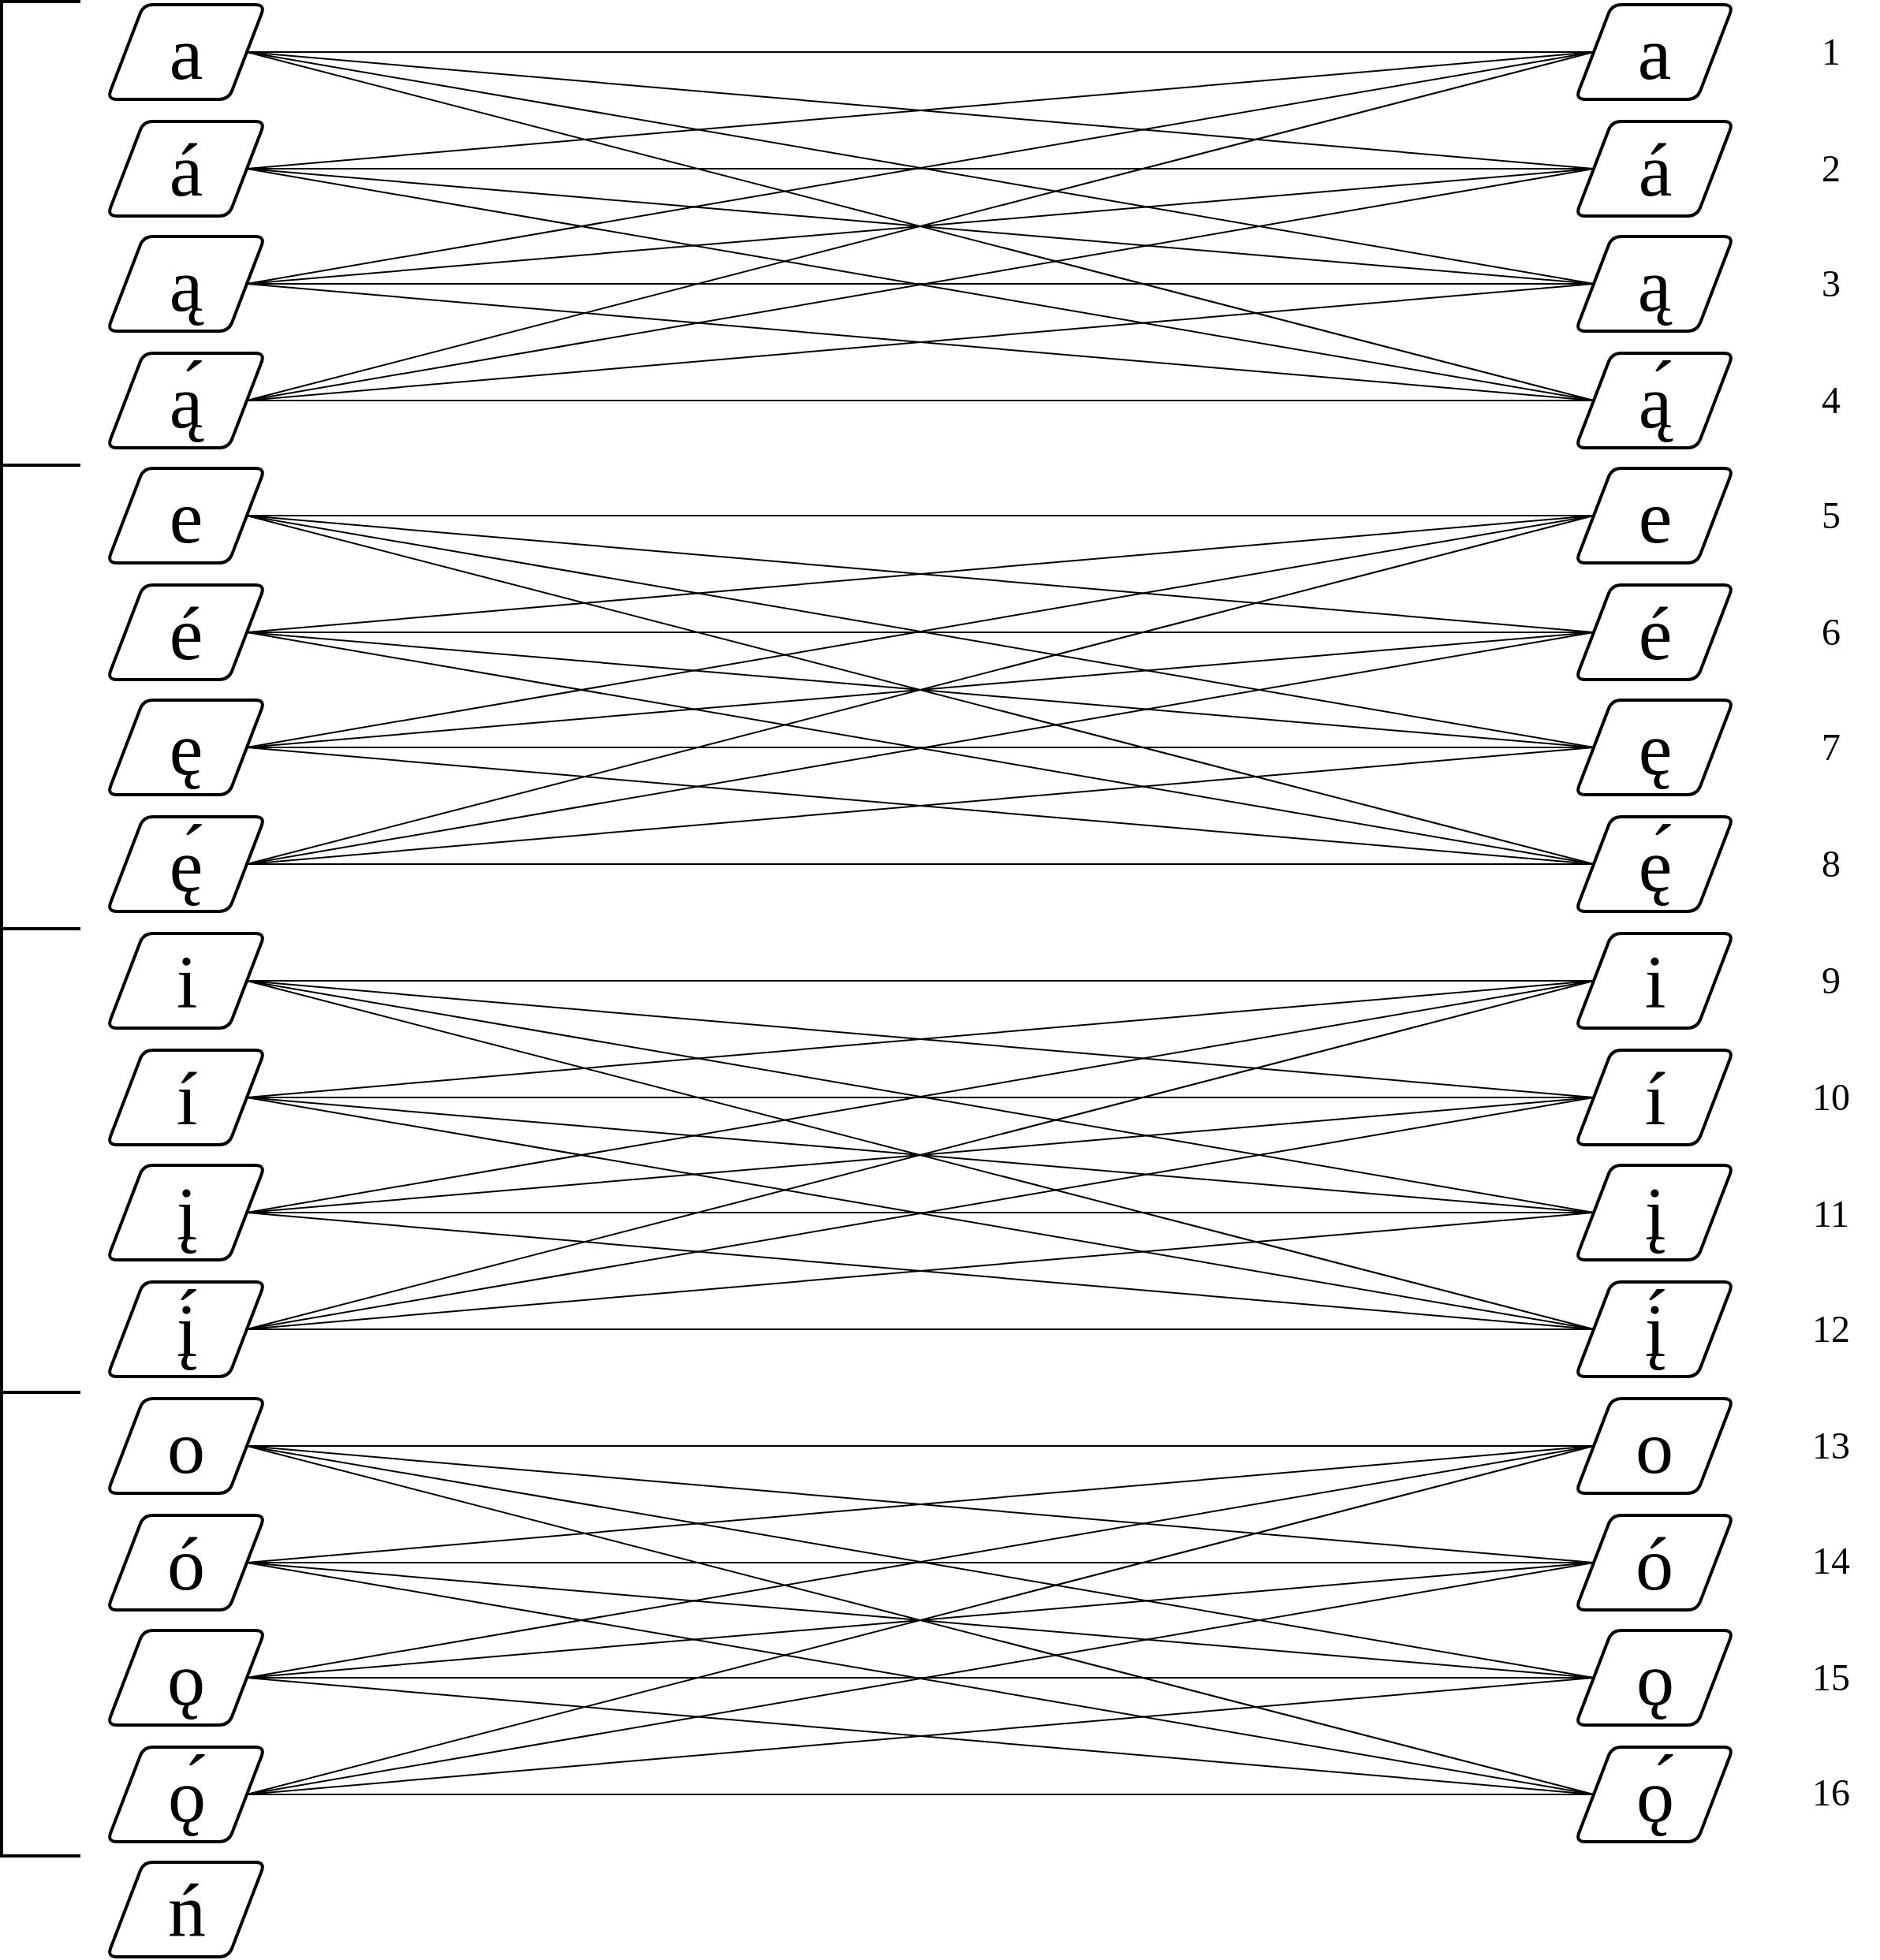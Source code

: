 <mxfile version="22.1.18" type="github">
  <diagram name="Page-1" id="VQsHgmHpjilepcqTfe5d">
    <mxGraphModel dx="2833" dy="4463" grid="0" gridSize="10" guides="1" tooltips="1" connect="1" arrows="1" fold="1" page="0" pageScale="1" pageWidth="850" pageHeight="1100" math="0" shadow="0">
      <root>
        <mxCell id="0" />
        <mxCell id="1" parent="0" />
        <mxCell id="oji7Lh0gevjrnALUTzUG-9" value="" style="strokeWidth=2;html=1;shape=mxgraph.flowchart.annotation_1;align=left;pointerEvents=1;" parent="1" vertex="1">
          <mxGeometry x="-1330" y="-3661" width="50" height="294" as="geometry" />
        </mxCell>
        <mxCell id="oji7Lh0gevjrnALUTzUG-10" value="" style="strokeWidth=2;html=1;shape=mxgraph.flowchart.annotation_1;align=left;pointerEvents=1;" parent="1" vertex="1">
          <mxGeometry x="-1330" y="-3367" width="50" height="294" as="geometry" />
        </mxCell>
        <mxCell id="oji7Lh0gevjrnALUTzUG-11" value="" style="strokeWidth=2;html=1;shape=mxgraph.flowchart.annotation_1;align=left;pointerEvents=1;" parent="1" vertex="1">
          <mxGeometry x="-1330" y="-3073" width="50" height="294" as="geometry" />
        </mxCell>
        <mxCell id="oji7Lh0gevjrnALUTzUG-12" value="" style="strokeWidth=2;html=1;shape=mxgraph.flowchart.annotation_1;align=left;pointerEvents=1;" parent="1" vertex="1">
          <mxGeometry x="-1330" y="-2779" width="50" height="294" as="geometry" />
        </mxCell>
        <mxCell id="oji7Lh0gevjrnALUTzUG-51" value="" style="endArrow=none;html=1;rounded=0;exitX=1;exitY=0.5;exitDx=0;exitDy=0;entryX=0;entryY=0.5;entryDx=0;entryDy=0;" parent="1" source="CE21XfU1R8qpKtoGvkG8-37" target="oji7Lh0gevjrnALUTzUG-56" edge="1">
          <mxGeometry width="50" height="50" relative="1" as="geometry">
            <mxPoint x="-890" y="-3445" as="sourcePoint" />
            <mxPoint x="-708.5" y="-3629" as="targetPoint" />
          </mxGeometry>
        </mxCell>
        <mxCell id="oji7Lh0gevjrnALUTzUG-52" value="" style="endArrow=none;html=1;rounded=0;entryX=0;entryY=0.5;entryDx=0;entryDy=0;exitX=1;exitY=0.5;exitDx=0;exitDy=0;" parent="1" source="CE21XfU1R8qpKtoGvkG8-37" target="oji7Lh0gevjrnALUTzUG-58" edge="1">
          <mxGeometry width="50" height="50" relative="1" as="geometry">
            <mxPoint x="-1169" y="-3612" as="sourcePoint" />
            <mxPoint x="-708.5" y="-3555" as="targetPoint" />
          </mxGeometry>
        </mxCell>
        <mxCell id="oji7Lh0gevjrnALUTzUG-54" value="" style="endArrow=none;html=1;rounded=0;exitX=1;exitY=0.5;exitDx=0;exitDy=0;entryX=0;entryY=0.5;entryDx=0;entryDy=0;" parent="1" source="CE21XfU1R8qpKtoGvkG8-37" target="oji7Lh0gevjrnALUTzUG-60" edge="1">
          <mxGeometry width="50" height="50" relative="1" as="geometry">
            <mxPoint x="-890" y="-3445" as="sourcePoint" />
            <mxPoint x="-708.5" y="-3482" as="targetPoint" />
          </mxGeometry>
        </mxCell>
        <mxCell id="oji7Lh0gevjrnALUTzUG-55" value="" style="endArrow=none;html=1;rounded=0;entryX=0;entryY=0.5;entryDx=0;entryDy=0;exitX=1;exitY=0.5;exitDx=0;exitDy=0;" parent="1" source="CE21XfU1R8qpKtoGvkG8-37" target="oji7Lh0gevjrnALUTzUG-62" edge="1">
          <mxGeometry width="50" height="50" relative="1" as="geometry">
            <mxPoint x="-1167" y="-3630" as="sourcePoint" />
            <mxPoint x="-708.5" y="-3408" as="targetPoint" />
          </mxGeometry>
        </mxCell>
        <mxCell id="oji7Lh0gevjrnALUTzUG-151" value="" style="endArrow=none;html=1;rounded=0;entryX=0;entryY=0.5;entryDx=0;entryDy=0;exitX=1;exitY=0.5;exitDx=0;exitDy=0;" parent="1" source="CE21XfU1R8qpKtoGvkG8-39" target="oji7Lh0gevjrnALUTzUG-56" edge="1">
          <mxGeometry width="50" height="50" relative="1" as="geometry">
            <mxPoint x="-591" y="-3381" as="sourcePoint" />
            <mxPoint x="-541" y="-3431" as="targetPoint" />
          </mxGeometry>
        </mxCell>
        <mxCell id="oji7Lh0gevjrnALUTzUG-152" value="" style="endArrow=none;html=1;rounded=0;entryX=0;entryY=0.5;entryDx=0;entryDy=0;exitX=1;exitY=0.5;exitDx=0;exitDy=0;" parent="1" source="CE21XfU1R8qpKtoGvkG8-41" target="oji7Lh0gevjrnALUTzUG-56" edge="1">
          <mxGeometry width="50" height="50" relative="1" as="geometry">
            <mxPoint x="-591" y="-3381" as="sourcePoint" />
            <mxPoint x="-541" y="-3431" as="targetPoint" />
          </mxGeometry>
        </mxCell>
        <mxCell id="oji7Lh0gevjrnALUTzUG-169" value="" style="endArrow=none;html=1;rounded=0;entryX=0;entryY=0.5;entryDx=0;entryDy=0;exitX=1;exitY=0.5;exitDx=0;exitDy=0;" parent="1" source="CE21XfU1R8qpKtoGvkG8-43" target="oji7Lh0gevjrnALUTzUG-56" edge="1">
          <mxGeometry width="50" height="50" relative="1" as="geometry">
            <mxPoint x="-607" y="-3712" as="sourcePoint" />
            <mxPoint x="-351" y="-3749" as="targetPoint" />
          </mxGeometry>
        </mxCell>
        <mxCell id="oji7Lh0gevjrnALUTzUG-182" value="" style="endArrow=none;html=1;rounded=0;exitX=1;exitY=0.5;exitDx=0;exitDy=0;entryX=0;entryY=0.5;entryDx=0;entryDy=0;" parent="1" source="CE21XfU1R8qpKtoGvkG8-39" target="oji7Lh0gevjrnALUTzUG-58" edge="1">
          <mxGeometry width="50" height="50" relative="1" as="geometry">
            <mxPoint x="-636" y="-3806" as="sourcePoint" />
            <mxPoint x="-380" y="-3843" as="targetPoint" />
          </mxGeometry>
        </mxCell>
        <mxCell id="oji7Lh0gevjrnALUTzUG-183" value="" style="endArrow=none;html=1;rounded=0;exitX=1;exitY=0.5;exitDx=0;exitDy=0;entryX=0;entryY=0.5;entryDx=0;entryDy=0;" parent="1" source="CE21XfU1R8qpKtoGvkG8-39" target="oji7Lh0gevjrnALUTzUG-60" edge="1">
          <mxGeometry width="50" height="50" relative="1" as="geometry">
            <mxPoint x="-626" y="-3796" as="sourcePoint" />
            <mxPoint x="-370" y="-3833" as="targetPoint" />
          </mxGeometry>
        </mxCell>
        <mxCell id="oji7Lh0gevjrnALUTzUG-184" value="" style="endArrow=none;html=1;rounded=0;exitX=1;exitY=0.5;exitDx=0;exitDy=0;entryX=0;entryY=0.5;entryDx=0;entryDy=0;" parent="1" source="CE21XfU1R8qpKtoGvkG8-39" target="oji7Lh0gevjrnALUTzUG-62" edge="1">
          <mxGeometry width="50" height="50" relative="1" as="geometry">
            <mxPoint x="-616" y="-3786" as="sourcePoint" />
            <mxPoint x="-360" y="-3823" as="targetPoint" />
          </mxGeometry>
        </mxCell>
        <mxCell id="VI83C3xkR88cXbr1cVf5-51" value="" style="endArrow=none;html=1;rounded=0;startSize=14;endSize=14;sourcePerimeterSpacing=8;targetPerimeterSpacing=8;curved=1;exitX=1;exitY=0.5;exitDx=0;exitDy=0;entryX=0;entryY=0.5;entryDx=0;entryDy=0;" parent="1" source="CE21XfU1R8qpKtoGvkG8-41" target="oji7Lh0gevjrnALUTzUG-58" edge="1">
          <mxGeometry width="50" height="50" relative="1" as="geometry">
            <mxPoint x="-1053" y="-3424" as="sourcePoint" />
            <mxPoint x="-344" y="-3535" as="targetPoint" />
          </mxGeometry>
        </mxCell>
        <mxCell id="0WpfNRxVd8SMMB5D23eY-1" value="" style="endArrow=none;html=1;rounded=0;exitX=1;exitY=0.5;exitDx=0;exitDy=0;entryX=0;entryY=0.5;entryDx=0;entryDy=0;" parent="1" source="CE21XfU1R8qpKtoGvkG8-41" target="oji7Lh0gevjrnALUTzUG-60" edge="1">
          <mxGeometry width="50" height="50" relative="1" as="geometry">
            <mxPoint x="-811" y="-3735" as="sourcePoint" />
            <mxPoint x="-705" y="-3738" as="targetPoint" />
          </mxGeometry>
        </mxCell>
        <mxCell id="CE21XfU1R8qpKtoGvkG8-37" value="" style="shape=parallelogram;html=1;strokeWidth=2;perimeter=parallelogramPerimeter;whiteSpace=wrap;rounded=1;arcSize=12;size=0.23;fontFamily=IBM Plex Sans;container=0;" parent="1" vertex="1">
          <mxGeometry x="-1263" y="-3659" width="100" height="60" as="geometry" />
        </mxCell>
        <mxCell id="CE21XfU1R8qpKtoGvkG8-38" value="&lt;font face=&quot;CMU Serif&quot; style=&quot;font-size: 48px;&quot;&gt;a&lt;/font&gt;" style="text;strokeColor=none;align=center;fillColor=none;html=1;verticalAlign=middle;whiteSpace=wrap;rounded=0;fontSize=30;container=0;" parent="1" vertex="1">
          <mxGeometry x="-1225" y="-3644" width="24" height="30" as="geometry" />
        </mxCell>
        <mxCell id="CE21XfU1R8qpKtoGvkG8-39" value="" style="shape=parallelogram;html=1;strokeWidth=2;perimeter=parallelogramPerimeter;whiteSpace=wrap;rounded=1;arcSize=12;size=0.23;fontFamily=IBM Plex Sans;container=0;" parent="1" vertex="1">
          <mxGeometry x="-1263" y="-3585" width="100" height="60" as="geometry" />
        </mxCell>
        <mxCell id="CE21XfU1R8qpKtoGvkG8-40" value="&lt;font style=&quot;font-size: 48px;&quot; face=&quot;CMU Serif&quot;&gt;á&lt;/font&gt;" style="text;strokeColor=none;align=center;fillColor=none;html=1;verticalAlign=middle;whiteSpace=wrap;rounded=0;fontSize=30;container=0;" parent="1" vertex="1">
          <mxGeometry x="-1226" y="-3570" width="26" height="30" as="geometry" />
        </mxCell>
        <mxCell id="CE21XfU1R8qpKtoGvkG8-41" value="" style="shape=parallelogram;html=1;strokeWidth=2;perimeter=parallelogramPerimeter;whiteSpace=wrap;rounded=1;arcSize=12;size=0.23;fontFamily=IBM Plex Sans;container=0;" parent="1" vertex="1">
          <mxGeometry x="-1263" y="-3512" width="100" height="60" as="geometry" />
        </mxCell>
        <mxCell id="CE21XfU1R8qpKtoGvkG8-42" value="&lt;font style=&quot;font-size: 48px;&quot; face=&quot;CMU Serif&quot;&gt;ą&lt;/font&gt;" style="text;strokeColor=none;align=center;fillColor=none;html=1;verticalAlign=middle;whiteSpace=wrap;rounded=0;fontSize=30;container=0;" parent="1" vertex="1">
          <mxGeometry x="-1225" y="-3497" width="24" height="30" as="geometry" />
        </mxCell>
        <mxCell id="CE21XfU1R8qpKtoGvkG8-43" value="" style="shape=parallelogram;html=1;strokeWidth=2;perimeter=parallelogramPerimeter;whiteSpace=wrap;rounded=1;arcSize=12;size=0.23;fontFamily=IBM Plex Sans;container=0;" parent="1" vertex="1">
          <mxGeometry x="-1263" y="-3438" width="100" height="60" as="geometry" />
        </mxCell>
        <mxCell id="CE21XfU1R8qpKtoGvkG8-44" value="&lt;p&gt;&lt;font style=&quot;font-size: 48px;&quot; face=&quot;CMU Serif&quot;&gt;ą́&lt;/font&gt;&lt;/p&gt;" style="text;strokeColor=none;align=center;fillColor=none;html=1;verticalAlign=middle;whiteSpace=wrap;rounded=0;fontSize=30;container=0;" parent="1" vertex="1">
          <mxGeometry x="-1224" y="-3423" width="22" height="30" as="geometry" />
        </mxCell>
        <mxCell id="CE21XfU1R8qpKtoGvkG8-45" value="" style="shape=parallelogram;html=1;strokeWidth=2;perimeter=parallelogramPerimeter;whiteSpace=wrap;rounded=1;arcSize=12;size=0.23;fontFamily=IBM Plex Sans;container=0;" parent="1" vertex="1">
          <mxGeometry x="-1263" y="-3365" width="100" height="60" as="geometry" />
        </mxCell>
        <mxCell id="CE21XfU1R8qpKtoGvkG8-46" value="&lt;font style=&quot;font-size: 48px;&quot; face=&quot;CMU Serif&quot;&gt;e&lt;/font&gt;" style="text;strokeColor=none;align=center;fillColor=none;html=1;verticalAlign=middle;whiteSpace=wrap;rounded=0;fontSize=30;container=0;" parent="1" vertex="1">
          <mxGeometry x="-1223" y="-3350" width="20" height="30" as="geometry" />
        </mxCell>
        <mxCell id="CE21XfU1R8qpKtoGvkG8-47" value="" style="shape=parallelogram;html=1;strokeWidth=2;perimeter=parallelogramPerimeter;whiteSpace=wrap;rounded=1;arcSize=12;size=0.23;fontFamily=IBM Plex Sans;container=0;" parent="1" vertex="1">
          <mxGeometry x="-1263" y="-3291" width="100" height="60" as="geometry" />
        </mxCell>
        <mxCell id="CE21XfU1R8qpKtoGvkG8-48" value="&lt;font style=&quot;font-size: 48px;&quot; face=&quot;CMU Serif&quot;&gt;é&lt;/font&gt;" style="text;strokeColor=none;align=center;fillColor=none;html=1;verticalAlign=middle;whiteSpace=wrap;rounded=0;fontSize=30;container=0;" parent="1" vertex="1">
          <mxGeometry x="-1223" y="-3276" width="20" height="30" as="geometry" />
        </mxCell>
        <mxCell id="CE21XfU1R8qpKtoGvkG8-49" value="" style="shape=parallelogram;html=1;strokeWidth=2;perimeter=parallelogramPerimeter;whiteSpace=wrap;rounded=1;arcSize=12;size=0.23;fontFamily=IBM Plex Sans;container=0;" parent="1" vertex="1">
          <mxGeometry x="-1263" y="-3218" width="100" height="60" as="geometry" />
        </mxCell>
        <mxCell id="CE21XfU1R8qpKtoGvkG8-50" value="&lt;font style=&quot;font-size: 48px;&quot; face=&quot;CMU Serif&quot;&gt;ę&lt;/font&gt;" style="text;strokeColor=none;align=center;fillColor=none;html=1;verticalAlign=middle;whiteSpace=wrap;rounded=0;fontSize=30;container=0;" parent="1" vertex="1">
          <mxGeometry x="-1223" y="-3203" width="20" height="30" as="geometry" />
        </mxCell>
        <mxCell id="CE21XfU1R8qpKtoGvkG8-51" value="" style="shape=parallelogram;html=1;strokeWidth=2;perimeter=parallelogramPerimeter;whiteSpace=wrap;rounded=1;arcSize=12;size=0.23;fontFamily=IBM Plex Sans;container=0;" parent="1" vertex="1">
          <mxGeometry x="-1263" y="-3144" width="100" height="60" as="geometry" />
        </mxCell>
        <mxCell id="CE21XfU1R8qpKtoGvkG8-52" value="&lt;font style=&quot;font-size: 48px;&quot; face=&quot;CMU Serif&quot;&gt;ę́&lt;/font&gt;" style="text;strokeColor=none;align=center;fillColor=none;html=1;verticalAlign=middle;whiteSpace=wrap;rounded=0;fontSize=30;container=0;" parent="1" vertex="1">
          <mxGeometry x="-1223" y="-3129" width="20" height="30" as="geometry" />
        </mxCell>
        <mxCell id="CE21XfU1R8qpKtoGvkG8-53" value="" style="shape=parallelogram;html=1;strokeWidth=2;perimeter=parallelogramPerimeter;whiteSpace=wrap;rounded=1;arcSize=12;size=0.23;fontFamily=IBM Plex Sans;container=0;" parent="1" vertex="1">
          <mxGeometry x="-1263" y="-3070" width="100" height="60" as="geometry" />
        </mxCell>
        <mxCell id="CE21XfU1R8qpKtoGvkG8-54" value="&lt;font face=&quot;CMU Serif&quot; style=&quot;font-size: 48px;&quot;&gt;i&lt;/font&gt;" style="text;strokeColor=none;align=center;fillColor=none;html=1;verticalAlign=middle;whiteSpace=wrap;rounded=0;fontSize=30;container=0;" parent="1" vertex="1">
          <mxGeometry x="-1220.5" y="-3055" width="15" height="30" as="geometry" />
        </mxCell>
        <mxCell id="CE21XfU1R8qpKtoGvkG8-55" value="" style="shape=parallelogram;html=1;strokeWidth=2;perimeter=parallelogramPerimeter;whiteSpace=wrap;rounded=1;arcSize=12;size=0.23;fontFamily=IBM Plex Sans;container=0;" parent="1" vertex="1">
          <mxGeometry x="-1263" y="-2996" width="100" height="60" as="geometry" />
        </mxCell>
        <mxCell id="CE21XfU1R8qpKtoGvkG8-56" value="&lt;font style=&quot;font-size: 48px;&quot; face=&quot;CMU Serif&quot;&gt;í&lt;/font&gt;" style="text;strokeColor=none;align=center;fillColor=none;html=1;verticalAlign=middle;whiteSpace=wrap;rounded=0;fontSize=30;container=0;" parent="1" vertex="1">
          <mxGeometry x="-1219.5" y="-2981" width="13" height="30" as="geometry" />
        </mxCell>
        <mxCell id="CE21XfU1R8qpKtoGvkG8-57" value="" style="shape=parallelogram;html=1;strokeWidth=2;perimeter=parallelogramPerimeter;whiteSpace=wrap;rounded=1;arcSize=12;size=0.23;fontFamily=IBM Plex Sans;container=0;" parent="1" vertex="1">
          <mxGeometry x="-1263" y="-2923" width="100" height="60" as="geometry" />
        </mxCell>
        <mxCell id="CE21XfU1R8qpKtoGvkG8-58" value="&lt;font style=&quot;font-size: 48px;&quot; face=&quot;CMU Serif&quot;&gt;į&lt;/font&gt;" style="text;strokeColor=none;align=center;fillColor=none;html=1;verticalAlign=middle;whiteSpace=wrap;rounded=0;fontSize=30;container=0;" parent="1" vertex="1">
          <mxGeometry x="-1219.5" y="-2908" width="13" height="30" as="geometry" />
        </mxCell>
        <mxCell id="CE21XfU1R8qpKtoGvkG8-59" value="" style="shape=parallelogram;html=1;strokeWidth=2;perimeter=parallelogramPerimeter;whiteSpace=wrap;rounded=1;arcSize=12;size=0.23;fontFamily=IBM Plex Sans;container=0;" parent="1" vertex="1">
          <mxGeometry x="-1263" y="-2849" width="100" height="60" as="geometry" />
        </mxCell>
        <mxCell id="CE21XfU1R8qpKtoGvkG8-60" value="&lt;font style=&quot;font-size: 48px;&quot; face=&quot;CMU Serif&quot;&gt;į́&lt;/font&gt;" style="text;strokeColor=none;align=center;fillColor=none;html=1;verticalAlign=middle;whiteSpace=wrap;rounded=0;fontSize=30;container=0;" parent="1" vertex="1">
          <mxGeometry x="-1219.5" y="-2834" width="13" height="30" as="geometry" />
        </mxCell>
        <mxCell id="oji7Lh0gevjrnALUTzUG-1" value="" style="shape=parallelogram;html=1;strokeWidth=2;perimeter=parallelogramPerimeter;whiteSpace=wrap;rounded=1;arcSize=12;size=0.23;fontFamily=IBM Plex Sans;container=0;" parent="1" vertex="1">
          <mxGeometry x="-1263" y="-2775" width="100" height="60" as="geometry" />
        </mxCell>
        <mxCell id="oji7Lh0gevjrnALUTzUG-2" value="&lt;font style=&quot;font-size: 48px;&quot; face=&quot;CMU Serif&quot;&gt;o&lt;/font&gt;" style="text;strokeColor=none;align=center;fillColor=none;html=1;verticalAlign=middle;whiteSpace=wrap;rounded=0;fontSize=30;container=0;" parent="1" vertex="1">
          <mxGeometry x="-1224" y="-2760" width="22" height="30" as="geometry" />
        </mxCell>
        <mxCell id="oji7Lh0gevjrnALUTzUG-3" value="" style="shape=parallelogram;html=1;strokeWidth=2;perimeter=parallelogramPerimeter;whiteSpace=wrap;rounded=1;arcSize=12;size=0.23;fontFamily=IBM Plex Sans;container=0;" parent="1" vertex="1">
          <mxGeometry x="-1263" y="-2701" width="100" height="60" as="geometry" />
        </mxCell>
        <mxCell id="oji7Lh0gevjrnALUTzUG-4" value="&lt;font style=&quot;font-size: 48px;&quot; face=&quot;CMU Serif&quot;&gt;ó&lt;/font&gt;" style="text;strokeColor=none;align=center;fillColor=none;html=1;verticalAlign=middle;whiteSpace=wrap;rounded=0;fontSize=30;container=0;" parent="1" vertex="1">
          <mxGeometry x="-1224" y="-2686" width="22" height="30" as="geometry" />
        </mxCell>
        <mxCell id="oji7Lh0gevjrnALUTzUG-5" value="" style="shape=parallelogram;html=1;strokeWidth=2;perimeter=parallelogramPerimeter;whiteSpace=wrap;rounded=1;arcSize=12;size=0.23;fontFamily=IBM Plex Sans;container=0;" parent="1" vertex="1">
          <mxGeometry x="-1263" y="-2628" width="100" height="60" as="geometry" />
        </mxCell>
        <mxCell id="oji7Lh0gevjrnALUTzUG-6" value="&lt;font style=&quot;font-size: 48px;&quot; face=&quot;CMU Serif&quot;&gt;ǫ&lt;/font&gt;" style="text;strokeColor=none;align=center;fillColor=none;html=1;verticalAlign=middle;whiteSpace=wrap;rounded=0;fontSize=30;container=0;" parent="1" vertex="1">
          <mxGeometry x="-1224" y="-2613" width="22" height="30" as="geometry" />
        </mxCell>
        <mxCell id="oji7Lh0gevjrnALUTzUG-7" value="" style="shape=parallelogram;html=1;strokeWidth=2;perimeter=parallelogramPerimeter;whiteSpace=wrap;rounded=1;arcSize=12;size=0.23;fontFamily=IBM Plex Sans;container=0;" parent="1" vertex="1">
          <mxGeometry x="-1263" y="-2554" width="100" height="60" as="geometry" />
        </mxCell>
        <mxCell id="oji7Lh0gevjrnALUTzUG-8" value="&lt;font style=&quot;font-size: 48px;&quot; face=&quot;CMU Serif&quot;&gt;ǫ́&lt;/font&gt;" style="text;strokeColor=none;align=center;fillColor=none;html=1;verticalAlign=middle;whiteSpace=wrap;rounded=0;fontSize=30;container=0;" parent="1" vertex="1">
          <mxGeometry x="-1223.5" y="-2539" width="21" height="30" as="geometry" />
        </mxCell>
        <mxCell id="oji7Lh0gevjrnALUTzUG-13" value="" style="shape=parallelogram;html=1;strokeWidth=2;perimeter=parallelogramPerimeter;whiteSpace=wrap;rounded=1;arcSize=12;size=0.23;fontFamily=IBM Plex Sans;container=0;" parent="1" vertex="1">
          <mxGeometry x="-1263" y="-2481" width="100" height="60" as="geometry" />
        </mxCell>
        <mxCell id="oji7Lh0gevjrnALUTzUG-14" value="&lt;font style=&quot;font-size: 48px;&quot; face=&quot;CMU Serif&quot;&gt;ń&lt;/font&gt;" style="text;strokeColor=none;align=center;fillColor=none;html=1;verticalAlign=middle;whiteSpace=wrap;rounded=0;fontSize=30;container=0;" parent="1" vertex="1">
          <mxGeometry x="-1225.5" y="-2466" width="25" height="30" as="geometry" />
        </mxCell>
        <mxCell id="oji7Lh0gevjrnALUTzUG-56" value="" style="shape=parallelogram;html=1;strokeWidth=2;perimeter=parallelogramPerimeter;whiteSpace=wrap;rounded=1;arcSize=12;size=0.23;fontFamily=IBM Plex Sans;container=0;" parent="1" vertex="1">
          <mxGeometry x="-332" y="-3659" width="100" height="60" as="geometry" />
        </mxCell>
        <mxCell id="oji7Lh0gevjrnALUTzUG-57" value="&lt;font face=&quot;CMU Serif&quot; style=&quot;font-size: 48px;&quot;&gt;a&lt;/font&gt;" style="text;strokeColor=none;align=center;fillColor=none;html=1;verticalAlign=middle;whiteSpace=wrap;rounded=0;fontSize=30;container=0;" parent="1" vertex="1">
          <mxGeometry x="-294" y="-3644" width="24" height="30" as="geometry" />
        </mxCell>
        <mxCell id="oji7Lh0gevjrnALUTzUG-58" value="" style="shape=parallelogram;html=1;strokeWidth=2;perimeter=parallelogramPerimeter;whiteSpace=wrap;rounded=1;arcSize=12;size=0.23;fontFamily=IBM Plex Sans;container=0;" parent="1" vertex="1">
          <mxGeometry x="-332" y="-3585" width="100" height="60" as="geometry" />
        </mxCell>
        <mxCell id="oji7Lh0gevjrnALUTzUG-59" value="&lt;font style=&quot;font-size: 48px;&quot; face=&quot;CMU Serif&quot;&gt;á&lt;/font&gt;" style="text;strokeColor=none;align=center;fillColor=none;html=1;verticalAlign=middle;whiteSpace=wrap;rounded=0;fontSize=30;container=0;" parent="1" vertex="1">
          <mxGeometry x="-294.5" y="-3570" width="25" height="30" as="geometry" />
        </mxCell>
        <mxCell id="oji7Lh0gevjrnALUTzUG-60" value="" style="shape=parallelogram;html=1;strokeWidth=2;perimeter=parallelogramPerimeter;whiteSpace=wrap;rounded=1;arcSize=12;size=0.23;fontFamily=IBM Plex Sans;container=0;" parent="1" vertex="1">
          <mxGeometry x="-332" y="-3512" width="100" height="60" as="geometry" />
        </mxCell>
        <mxCell id="oji7Lh0gevjrnALUTzUG-61" value="&lt;font style=&quot;font-size: 48px;&quot; face=&quot;CMU Serif&quot;&gt;ą&lt;/font&gt;" style="text;strokeColor=none;align=center;fillColor=none;html=1;verticalAlign=middle;whiteSpace=wrap;rounded=0;fontSize=30;container=0;" parent="1" vertex="1">
          <mxGeometry x="-294" y="-3497" width="24" height="30" as="geometry" />
        </mxCell>
        <mxCell id="oji7Lh0gevjrnALUTzUG-62" value="" style="shape=parallelogram;html=1;strokeWidth=2;perimeter=parallelogramPerimeter;whiteSpace=wrap;rounded=1;arcSize=12;size=0.23;fontFamily=IBM Plex Sans;container=0;" parent="1" vertex="1">
          <mxGeometry x="-332" y="-3438" width="100" height="60" as="geometry" />
        </mxCell>
        <mxCell id="oji7Lh0gevjrnALUTzUG-63" value="&lt;p&gt;&lt;font style=&quot;font-size: 48px;&quot; face=&quot;CMU Serif&quot;&gt;ą́&lt;/font&gt;&lt;/p&gt;" style="text;strokeColor=none;align=center;fillColor=none;html=1;verticalAlign=middle;whiteSpace=wrap;rounded=0;fontSize=30;container=0;" parent="1" vertex="1">
          <mxGeometry x="-292.5" y="-3423" width="21" height="30" as="geometry" />
        </mxCell>
        <mxCell id="oji7Lh0gevjrnALUTzUG-64" value="" style="shape=parallelogram;html=1;strokeWidth=2;perimeter=parallelogramPerimeter;whiteSpace=wrap;rounded=1;arcSize=12;size=0.23;fontFamily=IBM Plex Sans;container=0;" parent="1" vertex="1">
          <mxGeometry x="-332" y="-3365" width="100" height="60" as="geometry" />
        </mxCell>
        <mxCell id="oji7Lh0gevjrnALUTzUG-65" value="&lt;font style=&quot;font-size: 48px;&quot; face=&quot;CMU Serif&quot;&gt;e&lt;/font&gt;" style="text;strokeColor=none;align=center;fillColor=none;html=1;verticalAlign=middle;whiteSpace=wrap;rounded=0;fontSize=30;container=0;" parent="1" vertex="1">
          <mxGeometry x="-291.5" y="-3350" width="19" height="30" as="geometry" />
        </mxCell>
        <mxCell id="oji7Lh0gevjrnALUTzUG-66" value="" style="shape=parallelogram;html=1;strokeWidth=2;perimeter=parallelogramPerimeter;whiteSpace=wrap;rounded=1;arcSize=12;size=0.23;fontFamily=IBM Plex Sans;container=0;" parent="1" vertex="1">
          <mxGeometry x="-332" y="-3291" width="100" height="60" as="geometry" />
        </mxCell>
        <mxCell id="oji7Lh0gevjrnALUTzUG-67" value="&lt;font style=&quot;font-size: 48px;&quot; face=&quot;CMU Serif&quot;&gt;é&lt;/font&gt;" style="text;strokeColor=none;align=center;fillColor=none;html=1;verticalAlign=middle;whiteSpace=wrap;rounded=0;fontSize=30;container=0;" parent="1" vertex="1">
          <mxGeometry x="-291.5" y="-3276" width="19" height="30" as="geometry" />
        </mxCell>
        <mxCell id="oji7Lh0gevjrnALUTzUG-68" value="" style="shape=parallelogram;html=1;strokeWidth=2;perimeter=parallelogramPerimeter;whiteSpace=wrap;rounded=1;arcSize=12;size=0.23;fontFamily=IBM Plex Sans;container=0;" parent="1" vertex="1">
          <mxGeometry x="-332" y="-3218" width="100" height="60" as="geometry" />
        </mxCell>
        <mxCell id="oji7Lh0gevjrnALUTzUG-69" value="&lt;font style=&quot;font-size: 48px;&quot; face=&quot;CMU Serif&quot;&gt;ę&lt;/font&gt;" style="text;strokeColor=none;align=center;fillColor=none;html=1;verticalAlign=middle;whiteSpace=wrap;rounded=0;fontSize=30;container=0;" parent="1" vertex="1">
          <mxGeometry x="-291.5" y="-3203" width="19" height="30" as="geometry" />
        </mxCell>
        <mxCell id="oji7Lh0gevjrnALUTzUG-70" value="" style="shape=parallelogram;html=1;strokeWidth=2;perimeter=parallelogramPerimeter;whiteSpace=wrap;rounded=1;arcSize=12;size=0.23;fontFamily=IBM Plex Sans;container=0;" parent="1" vertex="1">
          <mxGeometry x="-332" y="-3144" width="100" height="60" as="geometry" />
        </mxCell>
        <mxCell id="oji7Lh0gevjrnALUTzUG-71" value="&lt;font style=&quot;font-size: 48px;&quot; face=&quot;CMU Serif&quot;&gt;ę́&lt;/font&gt;" style="text;strokeColor=none;align=center;fillColor=none;html=1;verticalAlign=middle;whiteSpace=wrap;rounded=0;fontSize=30;container=0;" parent="1" vertex="1">
          <mxGeometry x="-291.5" y="-3129" width="19" height="30" as="geometry" />
        </mxCell>
        <mxCell id="oji7Lh0gevjrnALUTzUG-72" value="" style="shape=parallelogram;html=1;strokeWidth=2;perimeter=parallelogramPerimeter;whiteSpace=wrap;rounded=1;arcSize=12;size=0.23;fontFamily=IBM Plex Sans;container=0;" parent="1" vertex="1">
          <mxGeometry x="-332" y="-3070" width="100" height="60" as="geometry" />
        </mxCell>
        <mxCell id="oji7Lh0gevjrnALUTzUG-73" value="&lt;font face=&quot;CMU Serif&quot; style=&quot;font-size: 48px;&quot;&gt;i&lt;/font&gt;" style="text;strokeColor=none;align=center;fillColor=none;html=1;verticalAlign=middle;whiteSpace=wrap;rounded=0;fontSize=30;container=0;" parent="1" vertex="1">
          <mxGeometry x="-287.5" y="-3055" width="11" height="30" as="geometry" />
        </mxCell>
        <mxCell id="oji7Lh0gevjrnALUTzUG-74" value="" style="shape=parallelogram;html=1;strokeWidth=2;perimeter=parallelogramPerimeter;whiteSpace=wrap;rounded=1;arcSize=12;size=0.23;fontFamily=IBM Plex Sans;container=0;" parent="1" vertex="1">
          <mxGeometry x="-332" y="-2996" width="100" height="60" as="geometry" />
        </mxCell>
        <mxCell id="oji7Lh0gevjrnALUTzUG-75" value="&lt;font style=&quot;font-size: 48px;&quot; face=&quot;CMU Serif&quot;&gt;í&lt;/font&gt;" style="text;strokeColor=none;align=center;fillColor=none;html=1;verticalAlign=middle;whiteSpace=wrap;rounded=0;fontSize=30;container=0;" parent="1" vertex="1">
          <mxGeometry x="-288.5" y="-2981" width="13" height="30" as="geometry" />
        </mxCell>
        <mxCell id="oji7Lh0gevjrnALUTzUG-76" value="" style="shape=parallelogram;html=1;strokeWidth=2;perimeter=parallelogramPerimeter;whiteSpace=wrap;rounded=1;arcSize=12;size=0.23;fontFamily=IBM Plex Sans;container=0;" parent="1" vertex="1">
          <mxGeometry x="-332" y="-2923" width="100" height="60" as="geometry" />
        </mxCell>
        <mxCell id="oji7Lh0gevjrnALUTzUG-77" value="&lt;font style=&quot;font-size: 48px;&quot; face=&quot;CMU Serif&quot;&gt;į&lt;/font&gt;" style="text;strokeColor=none;align=center;fillColor=none;html=1;verticalAlign=middle;whiteSpace=wrap;rounded=0;fontSize=30;container=0;" parent="1" vertex="1">
          <mxGeometry x="-287.5" y="-2908" width="11" height="30" as="geometry" />
        </mxCell>
        <mxCell id="oji7Lh0gevjrnALUTzUG-78" value="" style="shape=parallelogram;html=1;strokeWidth=2;perimeter=parallelogramPerimeter;whiteSpace=wrap;rounded=1;arcSize=12;size=0.23;fontFamily=IBM Plex Sans;container=0;" parent="1" vertex="1">
          <mxGeometry x="-332" y="-2849" width="100" height="60" as="geometry" />
        </mxCell>
        <mxCell id="oji7Lh0gevjrnALUTzUG-79" value="&lt;font style=&quot;font-size: 48px;&quot; face=&quot;CMU Serif&quot;&gt;į́&lt;/font&gt;" style="text;strokeColor=none;align=center;fillColor=none;html=1;verticalAlign=middle;whiteSpace=wrap;rounded=0;fontSize=30;container=0;" parent="1" vertex="1">
          <mxGeometry x="-287.5" y="-2834" width="11" height="30" as="geometry" />
        </mxCell>
        <mxCell id="oji7Lh0gevjrnALUTzUG-80" value="" style="shape=parallelogram;html=1;strokeWidth=2;perimeter=parallelogramPerimeter;whiteSpace=wrap;rounded=1;arcSize=12;size=0.23;fontFamily=IBM Plex Sans;container=0;" parent="1" vertex="1">
          <mxGeometry x="-332" y="-2775" width="100" height="60" as="geometry" />
        </mxCell>
        <mxCell id="oji7Lh0gevjrnALUTzUG-81" value="&lt;font style=&quot;font-size: 48px;&quot; face=&quot;CMU Serif&quot;&gt;o&lt;/font&gt;" style="text;strokeColor=none;align=center;fillColor=none;html=1;verticalAlign=middle;whiteSpace=wrap;rounded=0;fontSize=30;container=0;" parent="1" vertex="1">
          <mxGeometry x="-293" y="-2760" width="22" height="30" as="geometry" />
        </mxCell>
        <mxCell id="oji7Lh0gevjrnALUTzUG-82" value="" style="shape=parallelogram;html=1;strokeWidth=2;perimeter=parallelogramPerimeter;whiteSpace=wrap;rounded=1;arcSize=12;size=0.23;fontFamily=IBM Plex Sans;container=0;" parent="1" vertex="1">
          <mxGeometry x="-332" y="-2701" width="100" height="60" as="geometry" />
        </mxCell>
        <mxCell id="oji7Lh0gevjrnALUTzUG-83" value="&lt;font style=&quot;font-size: 48px;&quot; face=&quot;CMU Serif&quot;&gt;ó&lt;/font&gt;" style="text;strokeColor=none;align=center;fillColor=none;html=1;verticalAlign=middle;whiteSpace=wrap;rounded=0;fontSize=30;container=0;" parent="1" vertex="1">
          <mxGeometry x="-293" y="-2686" width="22" height="30" as="geometry" />
        </mxCell>
        <mxCell id="oji7Lh0gevjrnALUTzUG-84" value="" style="shape=parallelogram;html=1;strokeWidth=2;perimeter=parallelogramPerimeter;whiteSpace=wrap;rounded=1;arcSize=12;size=0.23;fontFamily=IBM Plex Sans;container=0;" parent="1" vertex="1">
          <mxGeometry x="-332" y="-2628" width="100" height="60" as="geometry" />
        </mxCell>
        <mxCell id="oji7Lh0gevjrnALUTzUG-85" value="&lt;font style=&quot;font-size: 48px;&quot; face=&quot;CMU Serif&quot;&gt;ǫ&lt;/font&gt;" style="text;strokeColor=none;align=center;fillColor=none;html=1;verticalAlign=middle;whiteSpace=wrap;rounded=0;fontSize=30;container=0;" parent="1" vertex="1">
          <mxGeometry x="-292.5" y="-2613" width="21" height="30" as="geometry" />
        </mxCell>
        <mxCell id="oji7Lh0gevjrnALUTzUG-86" value="" style="shape=parallelogram;html=1;strokeWidth=2;perimeter=parallelogramPerimeter;whiteSpace=wrap;rounded=1;arcSize=12;size=0.23;fontFamily=IBM Plex Sans;container=0;" parent="1" vertex="1">
          <mxGeometry x="-332" y="-2554" width="100" height="60" as="geometry" />
        </mxCell>
        <mxCell id="oji7Lh0gevjrnALUTzUG-87" value="&lt;font style=&quot;font-size: 48px;&quot; face=&quot;CMU Serif&quot;&gt;ǫ́&lt;/font&gt;" style="text;strokeColor=none;align=center;fillColor=none;html=1;verticalAlign=middle;whiteSpace=wrap;rounded=0;fontSize=30;container=0;" parent="1" vertex="1">
          <mxGeometry x="-292.5" y="-2539" width="21" height="30" as="geometry" />
        </mxCell>
        <mxCell id="0WpfNRxVd8SMMB5D23eY-2" value="" style="endArrow=none;html=1;rounded=0;exitX=1;exitY=0.5;exitDx=0;exitDy=0;entryX=0;entryY=0.5;entryDx=0;entryDy=0;" parent="1" source="CE21XfU1R8qpKtoGvkG8-41" target="oji7Lh0gevjrnALUTzUG-62" edge="1">
          <mxGeometry width="50" height="50" relative="1" as="geometry">
            <mxPoint x="-801" y="-3725" as="sourcePoint" />
            <mxPoint x="-695" y="-3728" as="targetPoint" />
          </mxGeometry>
        </mxCell>
        <mxCell id="0WpfNRxVd8SMMB5D23eY-15" value="" style="endArrow=none;html=1;rounded=0;exitX=1;exitY=0.5;exitDx=0;exitDy=0;entryX=0;entryY=0.5;entryDx=0;entryDy=0;" parent="1" source="CE21XfU1R8qpKtoGvkG8-43" target="oji7Lh0gevjrnALUTzUG-58" edge="1">
          <mxGeometry width="50" height="50" relative="1" as="geometry">
            <mxPoint x="-166" y="-3404" as="sourcePoint" />
            <mxPoint x="-60" y="-3407" as="targetPoint" />
          </mxGeometry>
        </mxCell>
        <mxCell id="0WpfNRxVd8SMMB5D23eY-16" value="" style="endArrow=none;html=1;rounded=0;exitX=1;exitY=0.5;exitDx=0;exitDy=0;entryX=0;entryY=0.5;entryDx=0;entryDy=0;" parent="1" source="CE21XfU1R8qpKtoGvkG8-43" target="oji7Lh0gevjrnALUTzUG-60" edge="1">
          <mxGeometry width="50" height="50" relative="1" as="geometry">
            <mxPoint x="-156" y="-3394" as="sourcePoint" />
            <mxPoint x="10" y="-3511" as="targetPoint" />
          </mxGeometry>
        </mxCell>
        <mxCell id="0WpfNRxVd8SMMB5D23eY-17" value="" style="endArrow=none;html=1;rounded=0;exitX=1;exitY=0.5;exitDx=0;exitDy=0;entryX=0;entryY=0.5;entryDx=0;entryDy=0;" parent="1" source="CE21XfU1R8qpKtoGvkG8-43" target="oji7Lh0gevjrnALUTzUG-62" edge="1">
          <mxGeometry width="50" height="50" relative="1" as="geometry">
            <mxPoint x="-146" y="-3384" as="sourcePoint" />
            <mxPoint x="-40" y="-3387" as="targetPoint" />
          </mxGeometry>
        </mxCell>
        <mxCell id="0WpfNRxVd8SMMB5D23eY-33" value="" style="endArrow=none;html=1;rounded=0;exitX=1;exitY=0.5;exitDx=0;exitDy=0;entryX=0;entryY=0.5;entryDx=0;entryDy=0;" parent="1" source="CE21XfU1R8qpKtoGvkG8-45" target="oji7Lh0gevjrnALUTzUG-64" edge="1">
          <mxGeometry width="50" height="50" relative="1" as="geometry">
            <mxPoint x="14" y="-3224" as="sourcePoint" />
            <mxPoint x="120" y="-3227" as="targetPoint" />
          </mxGeometry>
        </mxCell>
        <mxCell id="0WpfNRxVd8SMMB5D23eY-34" value="" style="endArrow=none;html=1;rounded=0;exitX=1;exitY=0.5;exitDx=0;exitDy=0;entryX=0;entryY=0.5;entryDx=0;entryDy=0;" parent="1" source="CE21XfU1R8qpKtoGvkG8-45" target="oji7Lh0gevjrnALUTzUG-66" edge="1">
          <mxGeometry width="50" height="50" relative="1" as="geometry">
            <mxPoint x="24" y="-3214" as="sourcePoint" />
            <mxPoint x="76" y="-3087" as="targetPoint" />
          </mxGeometry>
        </mxCell>
        <mxCell id="0WpfNRxVd8SMMB5D23eY-35" value="" style="endArrow=none;html=1;rounded=0;exitX=1;exitY=0.5;exitDx=0;exitDy=0;entryX=0;entryY=0.5;entryDx=0;entryDy=0;" parent="1" source="CE21XfU1R8qpKtoGvkG8-45" target="oji7Lh0gevjrnALUTzUG-68" edge="1">
          <mxGeometry width="50" height="50" relative="1" as="geometry">
            <mxPoint x="34" y="-3204" as="sourcePoint" />
            <mxPoint x="116" y="-3305" as="targetPoint" />
          </mxGeometry>
        </mxCell>
        <mxCell id="0WpfNRxVd8SMMB5D23eY-36" value="" style="endArrow=none;html=1;rounded=0;exitX=1;exitY=0.5;exitDx=0;exitDy=0;entryX=0;entryY=0.5;entryDx=0;entryDy=0;" parent="1" source="CE21XfU1R8qpKtoGvkG8-45" target="oji7Lh0gevjrnALUTzUG-70" edge="1">
          <mxGeometry width="50" height="50" relative="1" as="geometry">
            <mxPoint x="44" y="-3194" as="sourcePoint" />
            <mxPoint x="150" y="-3197" as="targetPoint" />
          </mxGeometry>
        </mxCell>
        <mxCell id="0WpfNRxVd8SMMB5D23eY-48" value="" style="endArrow=none;html=1;rounded=0;exitX=1;exitY=0.5;exitDx=0;exitDy=0;entryX=0;entryY=0.5;entryDx=0;entryDy=0;" parent="1" source="CE21XfU1R8qpKtoGvkG8-47" target="oji7Lh0gevjrnALUTzUG-64" edge="1">
          <mxGeometry width="50" height="50" relative="1" as="geometry">
            <mxPoint x="-200" y="-3328" as="sourcePoint" />
            <mxPoint x="-94" y="-3331" as="targetPoint" />
          </mxGeometry>
        </mxCell>
        <mxCell id="0WpfNRxVd8SMMB5D23eY-49" value="" style="endArrow=none;html=1;rounded=0;exitX=1;exitY=0.5;exitDx=0;exitDy=0;entryX=0;entryY=0.5;entryDx=0;entryDy=0;" parent="1" source="CE21XfU1R8qpKtoGvkG8-47" target="oji7Lh0gevjrnALUTzUG-66" edge="1">
          <mxGeometry width="50" height="50" relative="1" as="geometry">
            <mxPoint x="-190" y="-3318" as="sourcePoint" />
            <mxPoint x="-84" y="-3321" as="targetPoint" />
          </mxGeometry>
        </mxCell>
        <mxCell id="0WpfNRxVd8SMMB5D23eY-50" value="" style="endArrow=none;html=1;rounded=0;exitX=1;exitY=0.5;exitDx=0;exitDy=0;entryX=0;entryY=0.5;entryDx=0;entryDy=0;" parent="1" source="CE21XfU1R8qpKtoGvkG8-47" target="oji7Lh0gevjrnALUTzUG-68" edge="1">
          <mxGeometry width="50" height="50" relative="1" as="geometry">
            <mxPoint x="-180" y="-3308" as="sourcePoint" />
            <mxPoint x="-74" y="-3311" as="targetPoint" />
          </mxGeometry>
        </mxCell>
        <mxCell id="0WpfNRxVd8SMMB5D23eY-51" value="&lt;font face=&quot;Tahoma&quot; style=&quot;font-size: 24px;&quot;&gt;1&lt;/font&gt;" style="text;html=1;strokeColor=none;fillColor=none;align=center;verticalAlign=middle;whiteSpace=wrap;rounded=0;" parent="1" vertex="1">
          <mxGeometry x="-200" y="-3644" width="60" height="30" as="geometry" />
        </mxCell>
        <mxCell id="0WpfNRxVd8SMMB5D23eY-52" value="&lt;font face=&quot;Tahoma&quot; style=&quot;font-size: 24px;&quot;&gt;2&lt;/font&gt;" style="text;html=1;strokeColor=none;fillColor=none;align=center;verticalAlign=middle;whiteSpace=wrap;rounded=0;" parent="1" vertex="1">
          <mxGeometry x="-200" y="-3570" width="60" height="30" as="geometry" />
        </mxCell>
        <mxCell id="0WpfNRxVd8SMMB5D23eY-53" value="&lt;font face=&quot;Tahoma&quot; style=&quot;font-size: 24px;&quot;&gt;3&lt;/font&gt;" style="text;html=1;strokeColor=none;fillColor=none;align=center;verticalAlign=middle;whiteSpace=wrap;rounded=0;" parent="1" vertex="1">
          <mxGeometry x="-200" y="-3497" width="60" height="30" as="geometry" />
        </mxCell>
        <mxCell id="0WpfNRxVd8SMMB5D23eY-54" value="&lt;font face=&quot;Tahoma&quot; style=&quot;font-size: 24px;&quot;&gt;4&lt;/font&gt;" style="text;html=1;strokeColor=none;fillColor=none;align=center;verticalAlign=middle;whiteSpace=wrap;rounded=0;" parent="1" vertex="1">
          <mxGeometry x="-200" y="-3423" width="60" height="30" as="geometry" />
        </mxCell>
        <mxCell id="0WpfNRxVd8SMMB5D23eY-55" value="&lt;font face=&quot;Tahoma&quot; style=&quot;font-size: 24px;&quot;&gt;5&lt;/font&gt;" style="text;html=1;strokeColor=none;fillColor=none;align=center;verticalAlign=middle;whiteSpace=wrap;rounded=0;" parent="1" vertex="1">
          <mxGeometry x="-200" y="-3350" width="60" height="30" as="geometry" />
        </mxCell>
        <mxCell id="0WpfNRxVd8SMMB5D23eY-56" value="&lt;font face=&quot;Tahoma&quot; style=&quot;font-size: 24px;&quot;&gt;6&lt;/font&gt;" style="text;html=1;strokeColor=none;fillColor=none;align=center;verticalAlign=middle;whiteSpace=wrap;rounded=0;" parent="1" vertex="1">
          <mxGeometry x="-200" y="-3276" width="60" height="30" as="geometry" />
        </mxCell>
        <mxCell id="0WpfNRxVd8SMMB5D23eY-57" value="&lt;font face=&quot;Tahoma&quot; style=&quot;font-size: 24px;&quot;&gt;7&lt;/font&gt;" style="text;html=1;strokeColor=none;fillColor=none;align=center;verticalAlign=middle;whiteSpace=wrap;rounded=0;" parent="1" vertex="1">
          <mxGeometry x="-200" y="-3203" width="60" height="30" as="geometry" />
        </mxCell>
        <mxCell id="0WpfNRxVd8SMMB5D23eY-58" value="&lt;font face=&quot;Tahoma&quot; style=&quot;font-size: 24px;&quot;&gt;8&lt;/font&gt;" style="text;html=1;strokeColor=none;fillColor=none;align=center;verticalAlign=middle;whiteSpace=wrap;rounded=0;" parent="1" vertex="1">
          <mxGeometry x="-200" y="-3129" width="60" height="30" as="geometry" />
        </mxCell>
        <mxCell id="0WpfNRxVd8SMMB5D23eY-59" value="&lt;font face=&quot;Tahoma&quot; style=&quot;font-size: 24px;&quot;&gt;9&lt;/font&gt;" style="text;html=1;strokeColor=none;fillColor=none;align=center;verticalAlign=middle;whiteSpace=wrap;rounded=0;" parent="1" vertex="1">
          <mxGeometry x="-200" y="-3055" width="60" height="30" as="geometry" />
        </mxCell>
        <mxCell id="0WpfNRxVd8SMMB5D23eY-60" value="&lt;font face=&quot;Tahoma&quot; style=&quot;font-size: 24px;&quot;&gt;10&lt;/font&gt;" style="text;html=1;strokeColor=none;fillColor=none;align=center;verticalAlign=middle;whiteSpace=wrap;rounded=0;" parent="1" vertex="1">
          <mxGeometry x="-200" y="-2981" width="60" height="30" as="geometry" />
        </mxCell>
        <mxCell id="0WpfNRxVd8SMMB5D23eY-61" value="&lt;font face=&quot;Tahoma&quot; style=&quot;font-size: 24px;&quot;&gt;11&lt;/font&gt;" style="text;html=1;strokeColor=none;fillColor=none;align=center;verticalAlign=middle;whiteSpace=wrap;rounded=0;" parent="1" vertex="1">
          <mxGeometry x="-200" y="-2907" width="60" height="30" as="geometry" />
        </mxCell>
        <mxCell id="0WpfNRxVd8SMMB5D23eY-62" value="&lt;font face=&quot;Tahoma&quot; style=&quot;font-size: 24px;&quot;&gt;12&lt;/font&gt;" style="text;html=1;strokeColor=none;fillColor=none;align=center;verticalAlign=middle;whiteSpace=wrap;rounded=0;" parent="1" vertex="1">
          <mxGeometry x="-200" y="-2834" width="60" height="30" as="geometry" />
        </mxCell>
        <mxCell id="0WpfNRxVd8SMMB5D23eY-63" value="&lt;font face=&quot;Tahoma&quot; style=&quot;font-size: 24px;&quot;&gt;13&lt;/font&gt;" style="text;html=1;strokeColor=none;fillColor=none;align=center;verticalAlign=middle;whiteSpace=wrap;rounded=0;" parent="1" vertex="1">
          <mxGeometry x="-200" y="-2760" width="60" height="30" as="geometry" />
        </mxCell>
        <mxCell id="0WpfNRxVd8SMMB5D23eY-64" value="&lt;font face=&quot;Tahoma&quot; style=&quot;font-size: 24px;&quot;&gt;14&lt;/font&gt;" style="text;html=1;strokeColor=none;fillColor=none;align=center;verticalAlign=middle;whiteSpace=wrap;rounded=0;" parent="1" vertex="1">
          <mxGeometry x="-200" y="-2687" width="60" height="30" as="geometry" />
        </mxCell>
        <mxCell id="0WpfNRxVd8SMMB5D23eY-65" value="&lt;font face=&quot;Tahoma&quot; style=&quot;font-size: 24px;&quot;&gt;15&lt;/font&gt;" style="text;html=1;strokeColor=none;fillColor=none;align=center;verticalAlign=middle;whiteSpace=wrap;rounded=0;" parent="1" vertex="1">
          <mxGeometry x="-200" y="-2613" width="60" height="30" as="geometry" />
        </mxCell>
        <mxCell id="0WpfNRxVd8SMMB5D23eY-66" value="&lt;font face=&quot;Tahoma&quot; style=&quot;font-size: 24px;&quot;&gt;16&lt;/font&gt;" style="text;html=1;strokeColor=none;fillColor=none;align=center;verticalAlign=middle;whiteSpace=wrap;rounded=0;" parent="1" vertex="1">
          <mxGeometry x="-200" y="-2540" width="60" height="30" as="geometry" />
        </mxCell>
        <mxCell id="0WpfNRxVd8SMMB5D23eY-68" value="" style="endArrow=none;html=1;rounded=0;exitX=1;exitY=0.5;exitDx=0;exitDy=0;entryX=0;entryY=0.5;entryDx=0;entryDy=0;" parent="1" source="CE21XfU1R8qpKtoGvkG8-47" target="oji7Lh0gevjrnALUTzUG-70" edge="1">
          <mxGeometry width="50" height="50" relative="1" as="geometry">
            <mxPoint x="-140" y="-3305" as="sourcePoint" />
            <mxPoint x="-63" y="-3325" as="targetPoint" />
          </mxGeometry>
        </mxCell>
        <mxCell id="0WpfNRxVd8SMMB5D23eY-80" value="" style="endArrow=none;html=1;rounded=0;exitX=1;exitY=0.5;exitDx=0;exitDy=0;entryX=0;entryY=0.5;entryDx=0;entryDy=0;" parent="1" source="CE21XfU1R8qpKtoGvkG8-49" target="oji7Lh0gevjrnALUTzUG-64" edge="1">
          <mxGeometry width="50" height="50" relative="1" as="geometry">
            <mxPoint x="-20" y="-3185" as="sourcePoint" />
            <mxPoint x="57" y="-3205" as="targetPoint" />
          </mxGeometry>
        </mxCell>
        <mxCell id="0WpfNRxVd8SMMB5D23eY-81" value="" style="endArrow=none;html=1;rounded=0;exitX=1;exitY=0.5;exitDx=0;exitDy=0;entryX=0;entryY=0.5;entryDx=0;entryDy=0;" parent="1" source="CE21XfU1R8qpKtoGvkG8-49" target="oji7Lh0gevjrnALUTzUG-66" edge="1">
          <mxGeometry width="50" height="50" relative="1" as="geometry">
            <mxPoint x="-10" y="-3175" as="sourcePoint" />
            <mxPoint x="67" y="-3195" as="targetPoint" />
          </mxGeometry>
        </mxCell>
        <mxCell id="0WpfNRxVd8SMMB5D23eY-82" value="" style="endArrow=none;html=1;rounded=0;exitX=1;exitY=0.5;exitDx=0;exitDy=0;entryX=0;entryY=0.5;entryDx=0;entryDy=0;" parent="1" source="CE21XfU1R8qpKtoGvkG8-49" target="oji7Lh0gevjrnALUTzUG-68" edge="1">
          <mxGeometry width="50" height="50" relative="1" as="geometry">
            <mxPoint y="-3165" as="sourcePoint" />
            <mxPoint x="36" y="-3319" as="targetPoint" />
          </mxGeometry>
        </mxCell>
        <mxCell id="0WpfNRxVd8SMMB5D23eY-83" value="" style="endArrow=none;html=1;rounded=0;exitX=1;exitY=0.5;exitDx=0;exitDy=0;entryX=0;entryY=0.5;entryDx=0;entryDy=0;" parent="1" source="CE21XfU1R8qpKtoGvkG8-49" target="oji7Lh0gevjrnALUTzUG-70" edge="1">
          <mxGeometry width="50" height="50" relative="1" as="geometry">
            <mxPoint x="10" y="-3155" as="sourcePoint" />
            <mxPoint x="87" y="-3175" as="targetPoint" />
          </mxGeometry>
        </mxCell>
        <mxCell id="0WpfNRxVd8SMMB5D23eY-95" value="" style="endArrow=none;html=1;rounded=0;exitX=1;exitY=0.5;exitDx=0;exitDy=0;entryX=0;entryY=0.5;entryDx=0;entryDy=0;" parent="1" source="CE21XfU1R8qpKtoGvkG8-51" target="oji7Lh0gevjrnALUTzUG-64" edge="1">
          <mxGeometry width="50" height="50" relative="1" as="geometry">
            <mxPoint x="-105" y="-3337" as="sourcePoint" />
            <mxPoint x="-28" y="-3357" as="targetPoint" />
          </mxGeometry>
        </mxCell>
        <mxCell id="0WpfNRxVd8SMMB5D23eY-96" value="" style="endArrow=none;html=1;rounded=0;exitX=1;exitY=0.5;exitDx=0;exitDy=0;entryX=0;entryY=0.5;entryDx=0;entryDy=0;" parent="1" source="CE21XfU1R8qpKtoGvkG8-51" target="oji7Lh0gevjrnALUTzUG-66" edge="1">
          <mxGeometry width="50" height="50" relative="1" as="geometry">
            <mxPoint x="-95" y="-3327" as="sourcePoint" />
            <mxPoint x="-18" y="-3347" as="targetPoint" />
          </mxGeometry>
        </mxCell>
        <mxCell id="0WpfNRxVd8SMMB5D23eY-97" value="" style="endArrow=none;html=1;rounded=0;exitX=1;exitY=0.5;exitDx=0;exitDy=0;entryX=0;entryY=0.5;entryDx=0;entryDy=0;" parent="1" source="CE21XfU1R8qpKtoGvkG8-51" target="oji7Lh0gevjrnALUTzUG-68" edge="1">
          <mxGeometry width="50" height="50" relative="1" as="geometry">
            <mxPoint x="-85" y="-3317" as="sourcePoint" />
            <mxPoint x="-8" y="-3337" as="targetPoint" />
          </mxGeometry>
        </mxCell>
        <mxCell id="0WpfNRxVd8SMMB5D23eY-98" value="" style="endArrow=none;html=1;rounded=0;exitX=1;exitY=0.5;exitDx=0;exitDy=0;entryX=0;entryY=0.5;entryDx=0;entryDy=0;" parent="1" source="CE21XfU1R8qpKtoGvkG8-51" target="oji7Lh0gevjrnALUTzUG-70" edge="1">
          <mxGeometry width="50" height="50" relative="1" as="geometry">
            <mxPoint x="-75" y="-3307" as="sourcePoint" />
            <mxPoint x="2" y="-3327" as="targetPoint" />
          </mxGeometry>
        </mxCell>
        <mxCell id="0WpfNRxVd8SMMB5D23eY-114" value="" style="endArrow=none;html=1;rounded=0;exitX=1;exitY=0.5;exitDx=0;exitDy=0;entryX=0;entryY=0.5;entryDx=0;entryDy=0;" parent="1" source="CE21XfU1R8qpKtoGvkG8-53" target="oji7Lh0gevjrnALUTzUG-72" edge="1">
          <mxGeometry width="50" height="50" relative="1" as="geometry">
            <mxPoint x="-77" y="-3108" as="sourcePoint" />
            <mxPoint y="-3128" as="targetPoint" />
          </mxGeometry>
        </mxCell>
        <mxCell id="0WpfNRxVd8SMMB5D23eY-115" value="" style="endArrow=none;html=1;rounded=0;exitX=1;exitY=0.5;exitDx=0;exitDy=0;entryX=0;entryY=0.5;entryDx=0;entryDy=0;" parent="1" source="CE21XfU1R8qpKtoGvkG8-53" target="oji7Lh0gevjrnALUTzUG-74" edge="1">
          <mxGeometry width="50" height="50" relative="1" as="geometry">
            <mxPoint x="-67" y="-3098" as="sourcePoint" />
            <mxPoint x="10" y="-3118" as="targetPoint" />
          </mxGeometry>
        </mxCell>
        <mxCell id="0WpfNRxVd8SMMB5D23eY-116" value="" style="endArrow=none;html=1;rounded=0;exitX=1;exitY=0.5;exitDx=0;exitDy=0;entryX=0;entryY=0.5;entryDx=0;entryDy=0;" parent="1" source="CE21XfU1R8qpKtoGvkG8-53" target="oji7Lh0gevjrnALUTzUG-76" edge="1">
          <mxGeometry width="50" height="50" relative="1" as="geometry">
            <mxPoint x="-57" y="-3088" as="sourcePoint" />
            <mxPoint x="20" y="-3108" as="targetPoint" />
          </mxGeometry>
        </mxCell>
        <mxCell id="0WpfNRxVd8SMMB5D23eY-117" value="" style="endArrow=none;html=1;rounded=0;exitX=1;exitY=0.5;exitDx=0;exitDy=0;entryX=0;entryY=0.5;entryDx=0;entryDy=0;" parent="1" source="CE21XfU1R8qpKtoGvkG8-53" target="oji7Lh0gevjrnALUTzUG-78" edge="1">
          <mxGeometry width="50" height="50" relative="1" as="geometry">
            <mxPoint x="-47" y="-3078" as="sourcePoint" />
            <mxPoint x="30" y="-3098" as="targetPoint" />
          </mxGeometry>
        </mxCell>
        <mxCell id="0WpfNRxVd8SMMB5D23eY-151" value="" style="endArrow=none;html=1;rounded=0;exitX=1;exitY=0.5;exitDx=0;exitDy=0;entryX=0;entryY=0.5;entryDx=0;entryDy=0;" parent="1" source="CE21XfU1R8qpKtoGvkG8-55" target="oji7Lh0gevjrnALUTzUG-72" edge="1">
          <mxGeometry width="50" height="50" relative="1" as="geometry">
            <mxPoint x="-56" y="-3077" as="sourcePoint" />
            <mxPoint x="30" y="-3173" as="targetPoint" />
          </mxGeometry>
        </mxCell>
        <mxCell id="0WpfNRxVd8SMMB5D23eY-153" value="" style="endArrow=none;html=1;rounded=0;exitX=1;exitY=0.5;exitDx=0;exitDy=0;entryX=0;entryY=0.5;entryDx=0;entryDy=0;" parent="1" source="CE21XfU1R8qpKtoGvkG8-55" target="oji7Lh0gevjrnALUTzUG-74" edge="1">
          <mxGeometry width="50" height="50" relative="1" as="geometry">
            <mxPoint x="-36" y="-3057" as="sourcePoint" />
            <mxPoint x="50" y="-3153" as="targetPoint" />
          </mxGeometry>
        </mxCell>
        <mxCell id="0WpfNRxVd8SMMB5D23eY-154" value="" style="endArrow=none;html=1;rounded=0;exitX=1;exitY=0.5;exitDx=0;exitDy=0;entryX=0;entryY=0.5;entryDx=0;entryDy=0;" parent="1" source="CE21XfU1R8qpKtoGvkG8-55" target="oji7Lh0gevjrnALUTzUG-76" edge="1">
          <mxGeometry width="50" height="50" relative="1" as="geometry">
            <mxPoint x="-26" y="-3047" as="sourcePoint" />
            <mxPoint x="60" y="-3143" as="targetPoint" />
          </mxGeometry>
        </mxCell>
        <mxCell id="0WpfNRxVd8SMMB5D23eY-155" value="" style="endArrow=none;html=1;rounded=0;exitX=1;exitY=0.5;exitDx=0;exitDy=0;entryX=0;entryY=0.5;entryDx=0;entryDy=0;" parent="1" source="CE21XfU1R8qpKtoGvkG8-55" target="oji7Lh0gevjrnALUTzUG-78" edge="1">
          <mxGeometry width="50" height="50" relative="1" as="geometry">
            <mxPoint x="-16" y="-3037" as="sourcePoint" />
            <mxPoint x="70" y="-3133" as="targetPoint" />
          </mxGeometry>
        </mxCell>
        <mxCell id="0WpfNRxVd8SMMB5D23eY-167" value="" style="endArrow=none;html=1;rounded=0;exitX=1;exitY=0.5;exitDx=0;exitDy=0;entryX=0;entryY=0.5;entryDx=0;entryDy=0;" parent="1" source="CE21XfU1R8qpKtoGvkG8-57" target="oji7Lh0gevjrnALUTzUG-72" edge="1">
          <mxGeometry width="50" height="50" relative="1" as="geometry">
            <mxPoint x="-89" y="-2934" as="sourcePoint" />
            <mxPoint x="-3" y="-3030" as="targetPoint" />
          </mxGeometry>
        </mxCell>
        <mxCell id="0WpfNRxVd8SMMB5D23eY-168" value="" style="endArrow=none;html=1;rounded=0;exitX=1;exitY=0.5;exitDx=0;exitDy=0;entryX=0;entryY=0.5;entryDx=0;entryDy=0;" parent="1" source="CE21XfU1R8qpKtoGvkG8-57" target="oji7Lh0gevjrnALUTzUG-74" edge="1">
          <mxGeometry width="50" height="50" relative="1" as="geometry">
            <mxPoint x="-79" y="-2924" as="sourcePoint" />
            <mxPoint x="7" y="-3020" as="targetPoint" />
          </mxGeometry>
        </mxCell>
        <mxCell id="0WpfNRxVd8SMMB5D23eY-169" value="" style="endArrow=none;html=1;rounded=0;exitX=1;exitY=0.5;exitDx=0;exitDy=0;entryX=0;entryY=0.5;entryDx=0;entryDy=0;" parent="1" source="CE21XfU1R8qpKtoGvkG8-57" target="oji7Lh0gevjrnALUTzUG-76" edge="1">
          <mxGeometry width="50" height="50" relative="1" as="geometry">
            <mxPoint x="-69" y="-2914" as="sourcePoint" />
            <mxPoint x="17" y="-3010" as="targetPoint" />
          </mxGeometry>
        </mxCell>
        <mxCell id="0WpfNRxVd8SMMB5D23eY-170" value="" style="endArrow=none;html=1;rounded=0;exitX=1;exitY=0.5;exitDx=0;exitDy=0;entryX=0;entryY=0.5;entryDx=0;entryDy=0;" parent="1" source="CE21XfU1R8qpKtoGvkG8-57" target="oji7Lh0gevjrnALUTzUG-78" edge="1">
          <mxGeometry width="50" height="50" relative="1" as="geometry">
            <mxPoint x="-59" y="-2904" as="sourcePoint" />
            <mxPoint x="27" y="-3000" as="targetPoint" />
          </mxGeometry>
        </mxCell>
        <mxCell id="0WpfNRxVd8SMMB5D23eY-182" value="" style="endArrow=none;html=1;rounded=0;exitX=1;exitY=0.5;exitDx=0;exitDy=0;entryX=0;entryY=0.5;entryDx=0;entryDy=0;" parent="1" source="CE21XfU1R8qpKtoGvkG8-59" target="oji7Lh0gevjrnALUTzUG-72" edge="1">
          <mxGeometry width="50" height="50" relative="1" as="geometry">
            <mxPoint x="-56" y="-2715" as="sourcePoint" />
            <mxPoint x="30" y="-2811" as="targetPoint" />
          </mxGeometry>
        </mxCell>
        <mxCell id="0WpfNRxVd8SMMB5D23eY-183" value="" style="endArrow=none;html=1;rounded=0;exitX=1;exitY=0.5;exitDx=0;exitDy=0;entryX=0;entryY=0.5;entryDx=0;entryDy=0;" parent="1" source="CE21XfU1R8qpKtoGvkG8-59" target="oji7Lh0gevjrnALUTzUG-74" edge="1">
          <mxGeometry width="50" height="50" relative="1" as="geometry">
            <mxPoint x="-46" y="-2705" as="sourcePoint" />
            <mxPoint x="40" y="-2801" as="targetPoint" />
          </mxGeometry>
        </mxCell>
        <mxCell id="0WpfNRxVd8SMMB5D23eY-184" value="" style="endArrow=none;html=1;rounded=0;exitX=1;exitY=0.5;exitDx=0;exitDy=0;entryX=0;entryY=0.5;entryDx=0;entryDy=0;" parent="1" source="CE21XfU1R8qpKtoGvkG8-59" target="oji7Lh0gevjrnALUTzUG-76" edge="1">
          <mxGeometry width="50" height="50" relative="1" as="geometry">
            <mxPoint x="-36" y="-2695" as="sourcePoint" />
            <mxPoint x="50" y="-2791" as="targetPoint" />
          </mxGeometry>
        </mxCell>
        <mxCell id="0WpfNRxVd8SMMB5D23eY-185" value="" style="endArrow=none;html=1;rounded=0;exitX=1;exitY=0.5;exitDx=0;exitDy=0;entryX=0;entryY=0.5;entryDx=0;entryDy=0;" parent="1" source="CE21XfU1R8qpKtoGvkG8-59" target="oji7Lh0gevjrnALUTzUG-78" edge="1">
          <mxGeometry width="50" height="50" relative="1" as="geometry">
            <mxPoint x="-26" y="-2685" as="sourcePoint" />
            <mxPoint x="60" y="-2781" as="targetPoint" />
          </mxGeometry>
        </mxCell>
        <mxCell id="0WpfNRxVd8SMMB5D23eY-201" value="" style="endArrow=none;html=1;rounded=0;exitX=1;exitY=0.5;exitDx=0;exitDy=0;entryX=0;entryY=0.5;entryDx=0;entryDy=0;" parent="1" source="oji7Lh0gevjrnALUTzUG-1" target="oji7Lh0gevjrnALUTzUG-80" edge="1">
          <mxGeometry width="50" height="50" relative="1" as="geometry">
            <mxPoint x="-10" y="-2600" as="sourcePoint" />
            <mxPoint x="76" y="-2696" as="targetPoint" />
          </mxGeometry>
        </mxCell>
        <mxCell id="0WpfNRxVd8SMMB5D23eY-202" value="" style="endArrow=none;html=1;rounded=0;exitX=1;exitY=0.5;exitDx=0;exitDy=0;entryX=0;entryY=0.5;entryDx=0;entryDy=0;" parent="1" source="oji7Lh0gevjrnALUTzUG-1" target="oji7Lh0gevjrnALUTzUG-82" edge="1">
          <mxGeometry width="50" height="50" relative="1" as="geometry">
            <mxPoint y="-2590" as="sourcePoint" />
            <mxPoint x="86" y="-2686" as="targetPoint" />
          </mxGeometry>
        </mxCell>
        <mxCell id="0WpfNRxVd8SMMB5D23eY-203" value="" style="endArrow=none;html=1;rounded=0;exitX=1;exitY=0.5;exitDx=0;exitDy=0;entryX=0;entryY=0.5;entryDx=0;entryDy=0;" parent="1" source="oji7Lh0gevjrnALUTzUG-1" target="oji7Lh0gevjrnALUTzUG-84" edge="1">
          <mxGeometry width="50" height="50" relative="1" as="geometry">
            <mxPoint x="10" y="-2580" as="sourcePoint" />
            <mxPoint x="96" y="-2676" as="targetPoint" />
          </mxGeometry>
        </mxCell>
        <mxCell id="0WpfNRxVd8SMMB5D23eY-204" value="" style="endArrow=none;html=1;rounded=0;exitX=1;exitY=0.5;exitDx=0;exitDy=0;entryX=0;entryY=0.5;entryDx=0;entryDy=0;" parent="1" source="oji7Lh0gevjrnALUTzUG-1" target="oji7Lh0gevjrnALUTzUG-86" edge="1">
          <mxGeometry width="50" height="50" relative="1" as="geometry">
            <mxPoint x="20" y="-2570" as="sourcePoint" />
            <mxPoint x="106" y="-2666" as="targetPoint" />
          </mxGeometry>
        </mxCell>
        <mxCell id="0WpfNRxVd8SMMB5D23eY-216" value="" style="endArrow=none;html=1;rounded=0;exitX=1;exitY=0.5;exitDx=0;exitDy=0;entryX=0;entryY=0.5;entryDx=0;entryDy=0;" parent="1" source="oji7Lh0gevjrnALUTzUG-3" target="oji7Lh0gevjrnALUTzUG-80" edge="1">
          <mxGeometry width="50" height="50" relative="1" as="geometry">
            <mxPoint x="-19" y="-2567" as="sourcePoint" />
            <mxPoint x="67" y="-2663" as="targetPoint" />
          </mxGeometry>
        </mxCell>
        <mxCell id="0WpfNRxVd8SMMB5D23eY-217" value="" style="endArrow=none;html=1;rounded=0;exitX=1;exitY=0.5;exitDx=0;exitDy=0;entryX=0;entryY=0.5;entryDx=0;entryDy=0;" parent="1" source="oji7Lh0gevjrnALUTzUG-3" target="oji7Lh0gevjrnALUTzUG-82" edge="1">
          <mxGeometry width="50" height="50" relative="1" as="geometry">
            <mxPoint x="-9" y="-2557" as="sourcePoint" />
            <mxPoint x="-30" y="-2798" as="targetPoint" />
          </mxGeometry>
        </mxCell>
        <mxCell id="0WpfNRxVd8SMMB5D23eY-218" value="" style="endArrow=none;html=1;rounded=0;exitX=1;exitY=0.5;exitDx=0;exitDy=0;entryX=0;entryY=0.5;entryDx=0;entryDy=0;" parent="1" source="oji7Lh0gevjrnALUTzUG-3" target="oji7Lh0gevjrnALUTzUG-84" edge="1">
          <mxGeometry width="50" height="50" relative="1" as="geometry">
            <mxPoint x="1" y="-2547" as="sourcePoint" />
            <mxPoint x="87" y="-2643" as="targetPoint" />
          </mxGeometry>
        </mxCell>
        <mxCell id="0WpfNRxVd8SMMB5D23eY-219" value="" style="endArrow=none;html=1;rounded=0;exitX=1;exitY=0.5;exitDx=0;exitDy=0;entryX=0;entryY=0.5;entryDx=0;entryDy=0;" parent="1" source="oji7Lh0gevjrnALUTzUG-3" target="oji7Lh0gevjrnALUTzUG-86" edge="1">
          <mxGeometry width="50" height="50" relative="1" as="geometry">
            <mxPoint x="11" y="-2537" as="sourcePoint" />
            <mxPoint x="97" y="-2633" as="targetPoint" />
          </mxGeometry>
        </mxCell>
        <mxCell id="0WpfNRxVd8SMMB5D23eY-231" value="" style="endArrow=none;html=1;rounded=0;exitX=1;exitY=0.5;exitDx=0;exitDy=0;entryX=0;entryY=0.5;entryDx=0;entryDy=0;" parent="1" source="oji7Lh0gevjrnALUTzUG-5" target="oji7Lh0gevjrnALUTzUG-80" edge="1">
          <mxGeometry width="50" height="50" relative="1" as="geometry">
            <mxPoint x="-30" y="-2524" as="sourcePoint" />
            <mxPoint x="56" y="-2620" as="targetPoint" />
          </mxGeometry>
        </mxCell>
        <mxCell id="0WpfNRxVd8SMMB5D23eY-232" value="" style="endArrow=none;html=1;rounded=0;exitX=1;exitY=0.5;exitDx=0;exitDy=0;entryX=0;entryY=0.5;entryDx=0;entryDy=0;" parent="1" source="oji7Lh0gevjrnALUTzUG-5" target="oji7Lh0gevjrnALUTzUG-82" edge="1">
          <mxGeometry width="50" height="50" relative="1" as="geometry">
            <mxPoint x="-20" y="-2514" as="sourcePoint" />
            <mxPoint x="66" y="-2610" as="targetPoint" />
          </mxGeometry>
        </mxCell>
        <mxCell id="0WpfNRxVd8SMMB5D23eY-233" value="" style="endArrow=none;html=1;rounded=0;exitX=1;exitY=0.5;exitDx=0;exitDy=0;entryX=0;entryY=0.5;entryDx=0;entryDy=0;" parent="1" source="oji7Lh0gevjrnALUTzUG-5" target="oji7Lh0gevjrnALUTzUG-86" edge="1">
          <mxGeometry width="50" height="50" relative="1" as="geometry">
            <mxPoint x="-10" y="-2504" as="sourcePoint" />
            <mxPoint x="76" y="-2600" as="targetPoint" />
          </mxGeometry>
        </mxCell>
        <mxCell id="0WpfNRxVd8SMMB5D23eY-234" value="" style="endArrow=none;html=1;rounded=0;exitX=1;exitY=0.5;exitDx=0;exitDy=0;entryX=0;entryY=0.5;entryDx=0;entryDy=0;" parent="1" source="oji7Lh0gevjrnALUTzUG-5" target="oji7Lh0gevjrnALUTzUG-84" edge="1">
          <mxGeometry width="50" height="50" relative="1" as="geometry">
            <mxPoint y="-2494" as="sourcePoint" />
            <mxPoint x="95" y="-2729" as="targetPoint" />
          </mxGeometry>
        </mxCell>
        <mxCell id="0WpfNRxVd8SMMB5D23eY-247" value="" style="endArrow=none;html=1;rounded=0;exitX=1;exitY=0.5;exitDx=0;exitDy=0;entryX=0;entryY=0.5;entryDx=0;entryDy=0;" parent="1" source="oji7Lh0gevjrnALUTzUG-7" target="oji7Lh0gevjrnALUTzUG-80" edge="1">
          <mxGeometry width="50" height="50" relative="1" as="geometry">
            <mxPoint x="-35" y="-2447" as="sourcePoint" />
            <mxPoint x="51" y="-2543" as="targetPoint" />
          </mxGeometry>
        </mxCell>
        <mxCell id="0WpfNRxVd8SMMB5D23eY-248" value="" style="endArrow=none;html=1;rounded=0;exitX=1;exitY=0.5;exitDx=0;exitDy=0;entryX=0;entryY=0.5;entryDx=0;entryDy=0;" parent="1" source="oji7Lh0gevjrnALUTzUG-7" target="oji7Lh0gevjrnALUTzUG-82" edge="1">
          <mxGeometry width="50" height="50" relative="1" as="geometry">
            <mxPoint x="-25" y="-2437" as="sourcePoint" />
            <mxPoint x="61" y="-2533" as="targetPoint" />
          </mxGeometry>
        </mxCell>
        <mxCell id="0WpfNRxVd8SMMB5D23eY-249" value="" style="endArrow=none;html=1;rounded=0;exitX=1;exitY=0.5;exitDx=0;exitDy=0;entryX=0;entryY=0.5;entryDx=0;entryDy=0;" parent="1" source="oji7Lh0gevjrnALUTzUG-7" target="oji7Lh0gevjrnALUTzUG-84" edge="1">
          <mxGeometry width="50" height="50" relative="1" as="geometry">
            <mxPoint x="-15" y="-2427" as="sourcePoint" />
            <mxPoint x="71" y="-2523" as="targetPoint" />
          </mxGeometry>
        </mxCell>
        <mxCell id="0WpfNRxVd8SMMB5D23eY-250" value="" style="endArrow=none;html=1;rounded=0;exitX=1;exitY=0.5;exitDx=0;exitDy=0;entryX=0;entryY=0.5;entryDx=0;entryDy=0;" parent="1" source="oji7Lh0gevjrnALUTzUG-7" target="oji7Lh0gevjrnALUTzUG-86" edge="1">
          <mxGeometry width="50" height="50" relative="1" as="geometry">
            <mxPoint x="-5" y="-2417" as="sourcePoint" />
            <mxPoint x="23" y="-2696" as="targetPoint" />
          </mxGeometry>
        </mxCell>
      </root>
    </mxGraphModel>
  </diagram>
</mxfile>
